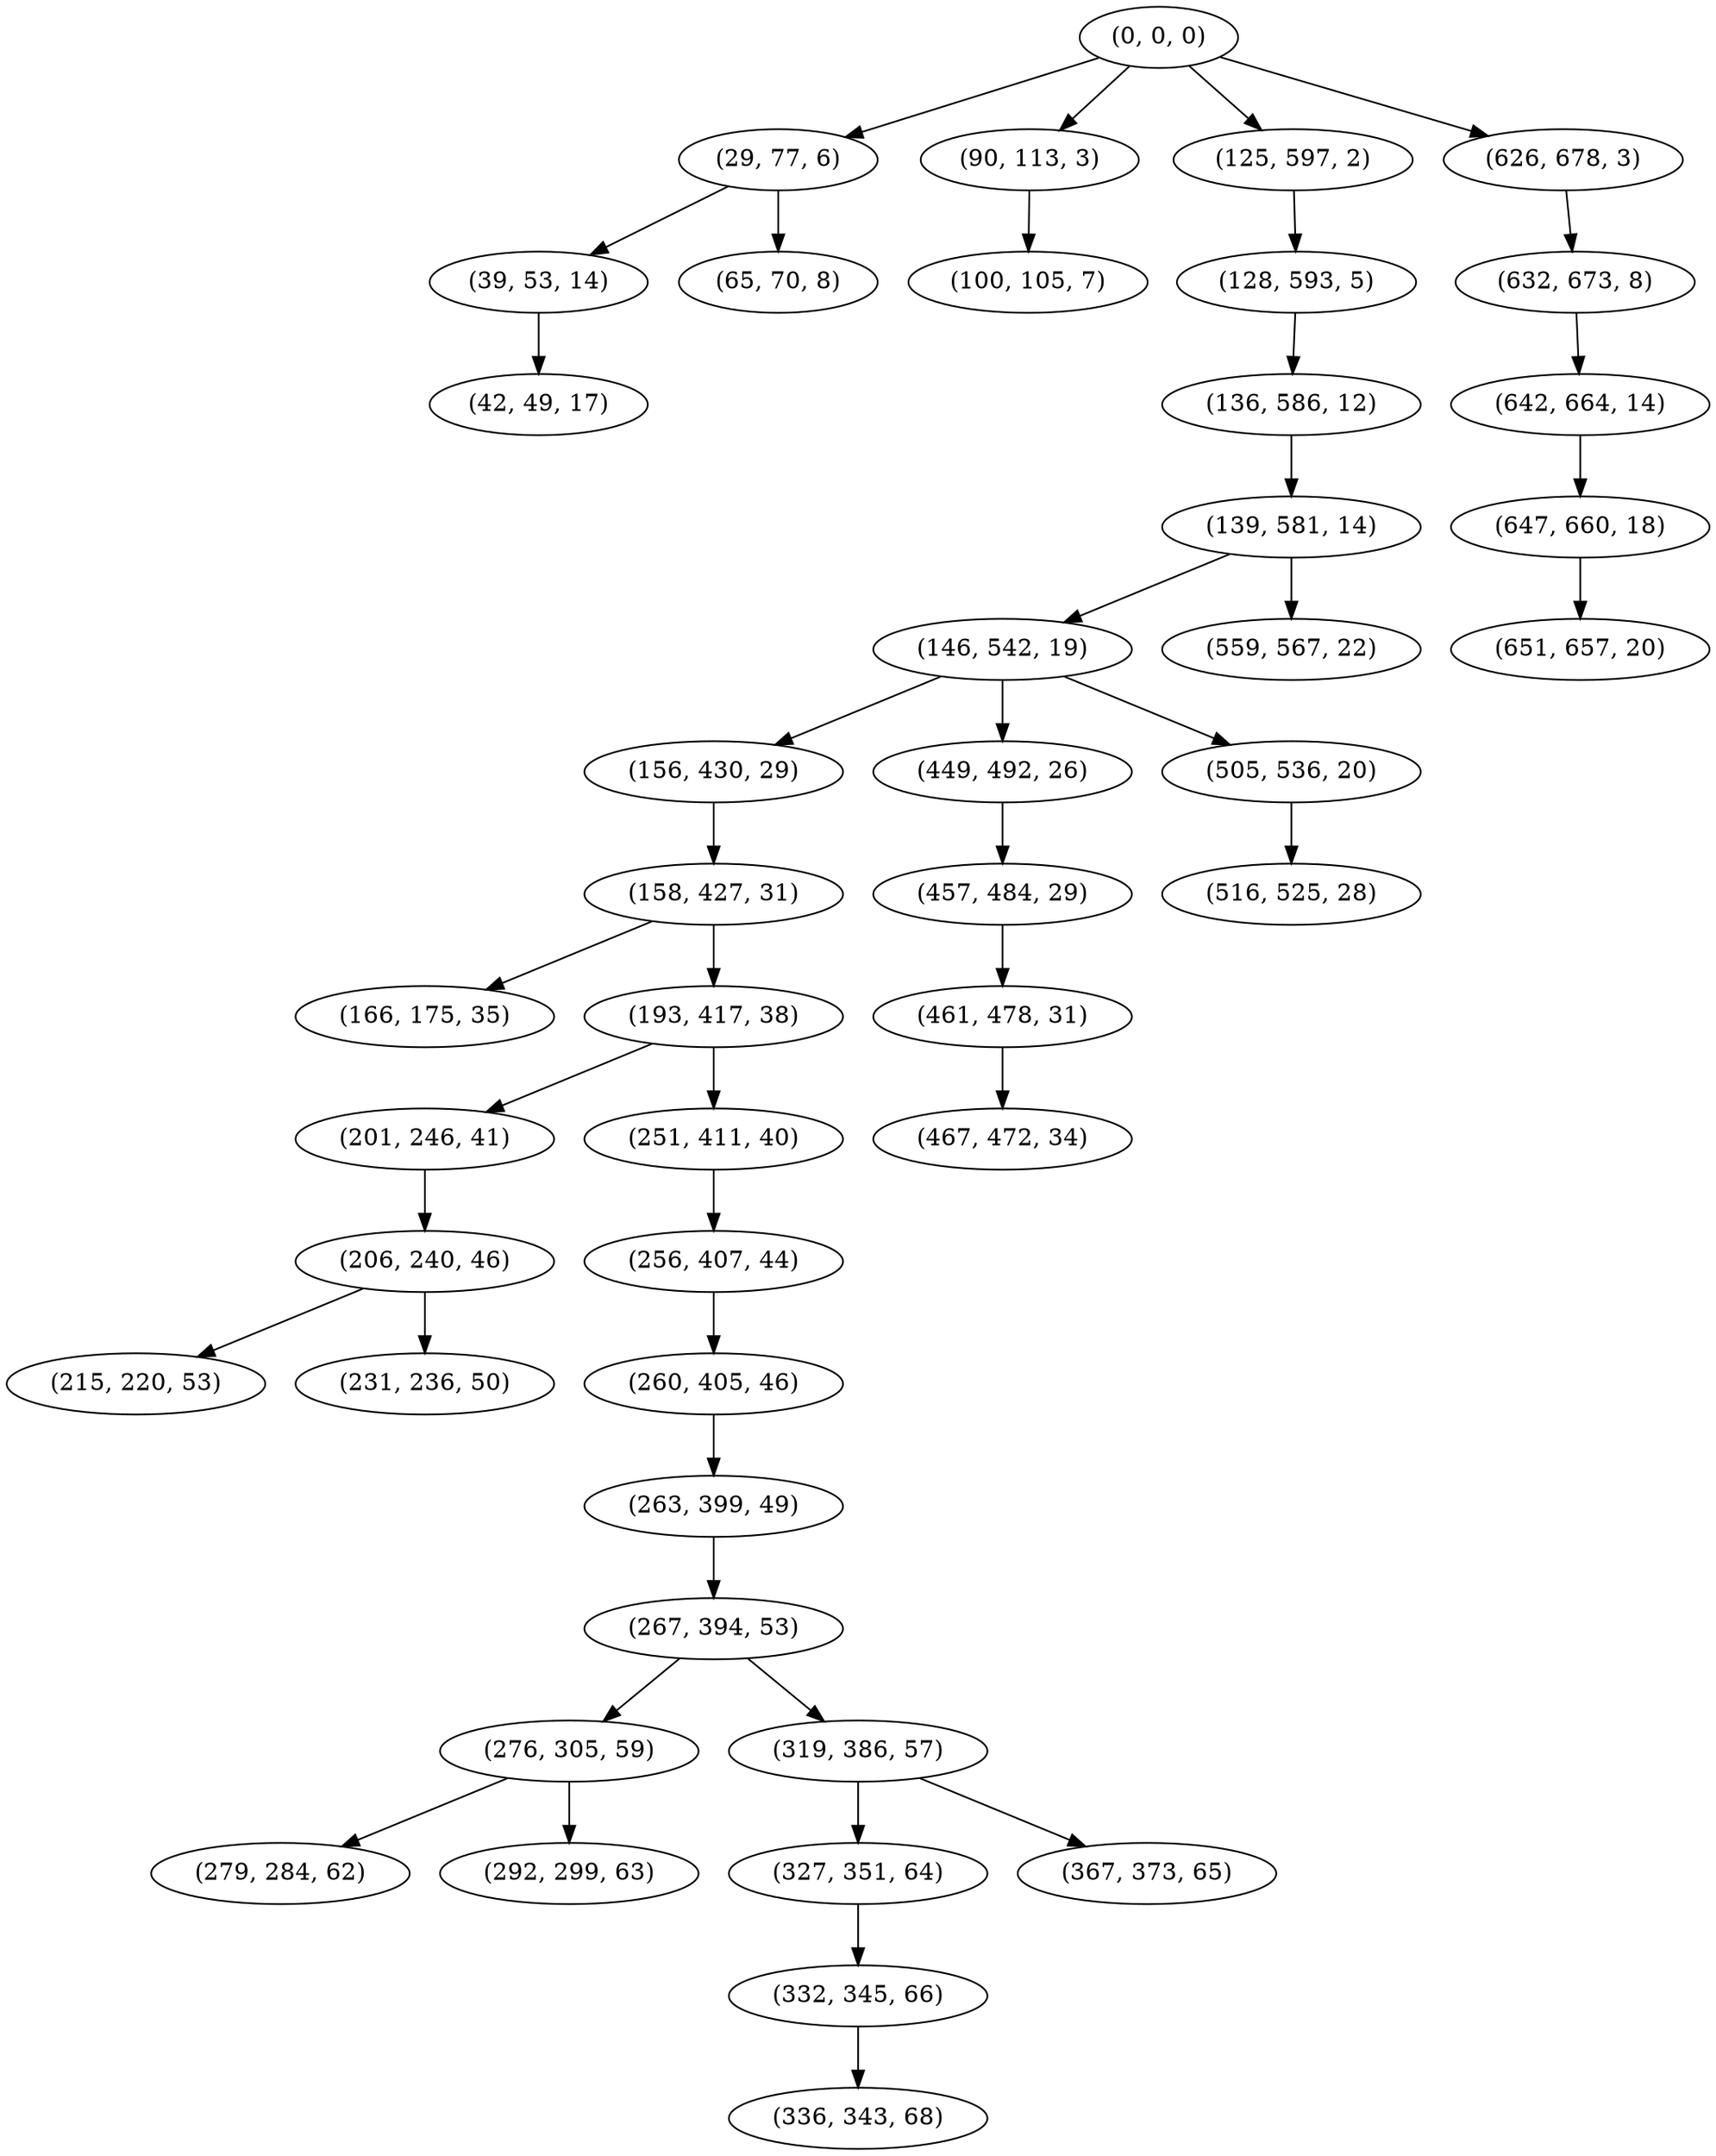 digraph tree {
    "(0, 0, 0)";
    "(29, 77, 6)";
    "(39, 53, 14)";
    "(42, 49, 17)";
    "(65, 70, 8)";
    "(90, 113, 3)";
    "(100, 105, 7)";
    "(125, 597, 2)";
    "(128, 593, 5)";
    "(136, 586, 12)";
    "(139, 581, 14)";
    "(146, 542, 19)";
    "(156, 430, 29)";
    "(158, 427, 31)";
    "(166, 175, 35)";
    "(193, 417, 38)";
    "(201, 246, 41)";
    "(206, 240, 46)";
    "(215, 220, 53)";
    "(231, 236, 50)";
    "(251, 411, 40)";
    "(256, 407, 44)";
    "(260, 405, 46)";
    "(263, 399, 49)";
    "(267, 394, 53)";
    "(276, 305, 59)";
    "(279, 284, 62)";
    "(292, 299, 63)";
    "(319, 386, 57)";
    "(327, 351, 64)";
    "(332, 345, 66)";
    "(336, 343, 68)";
    "(367, 373, 65)";
    "(449, 492, 26)";
    "(457, 484, 29)";
    "(461, 478, 31)";
    "(467, 472, 34)";
    "(505, 536, 20)";
    "(516, 525, 28)";
    "(559, 567, 22)";
    "(626, 678, 3)";
    "(632, 673, 8)";
    "(642, 664, 14)";
    "(647, 660, 18)";
    "(651, 657, 20)";
    "(0, 0, 0)" -> "(29, 77, 6)";
    "(0, 0, 0)" -> "(90, 113, 3)";
    "(0, 0, 0)" -> "(125, 597, 2)";
    "(0, 0, 0)" -> "(626, 678, 3)";
    "(29, 77, 6)" -> "(39, 53, 14)";
    "(29, 77, 6)" -> "(65, 70, 8)";
    "(39, 53, 14)" -> "(42, 49, 17)";
    "(90, 113, 3)" -> "(100, 105, 7)";
    "(125, 597, 2)" -> "(128, 593, 5)";
    "(128, 593, 5)" -> "(136, 586, 12)";
    "(136, 586, 12)" -> "(139, 581, 14)";
    "(139, 581, 14)" -> "(146, 542, 19)";
    "(139, 581, 14)" -> "(559, 567, 22)";
    "(146, 542, 19)" -> "(156, 430, 29)";
    "(146, 542, 19)" -> "(449, 492, 26)";
    "(146, 542, 19)" -> "(505, 536, 20)";
    "(156, 430, 29)" -> "(158, 427, 31)";
    "(158, 427, 31)" -> "(166, 175, 35)";
    "(158, 427, 31)" -> "(193, 417, 38)";
    "(193, 417, 38)" -> "(201, 246, 41)";
    "(193, 417, 38)" -> "(251, 411, 40)";
    "(201, 246, 41)" -> "(206, 240, 46)";
    "(206, 240, 46)" -> "(215, 220, 53)";
    "(206, 240, 46)" -> "(231, 236, 50)";
    "(251, 411, 40)" -> "(256, 407, 44)";
    "(256, 407, 44)" -> "(260, 405, 46)";
    "(260, 405, 46)" -> "(263, 399, 49)";
    "(263, 399, 49)" -> "(267, 394, 53)";
    "(267, 394, 53)" -> "(276, 305, 59)";
    "(267, 394, 53)" -> "(319, 386, 57)";
    "(276, 305, 59)" -> "(279, 284, 62)";
    "(276, 305, 59)" -> "(292, 299, 63)";
    "(319, 386, 57)" -> "(327, 351, 64)";
    "(319, 386, 57)" -> "(367, 373, 65)";
    "(327, 351, 64)" -> "(332, 345, 66)";
    "(332, 345, 66)" -> "(336, 343, 68)";
    "(449, 492, 26)" -> "(457, 484, 29)";
    "(457, 484, 29)" -> "(461, 478, 31)";
    "(461, 478, 31)" -> "(467, 472, 34)";
    "(505, 536, 20)" -> "(516, 525, 28)";
    "(626, 678, 3)" -> "(632, 673, 8)";
    "(632, 673, 8)" -> "(642, 664, 14)";
    "(642, 664, 14)" -> "(647, 660, 18)";
    "(647, 660, 18)" -> "(651, 657, 20)";
}

